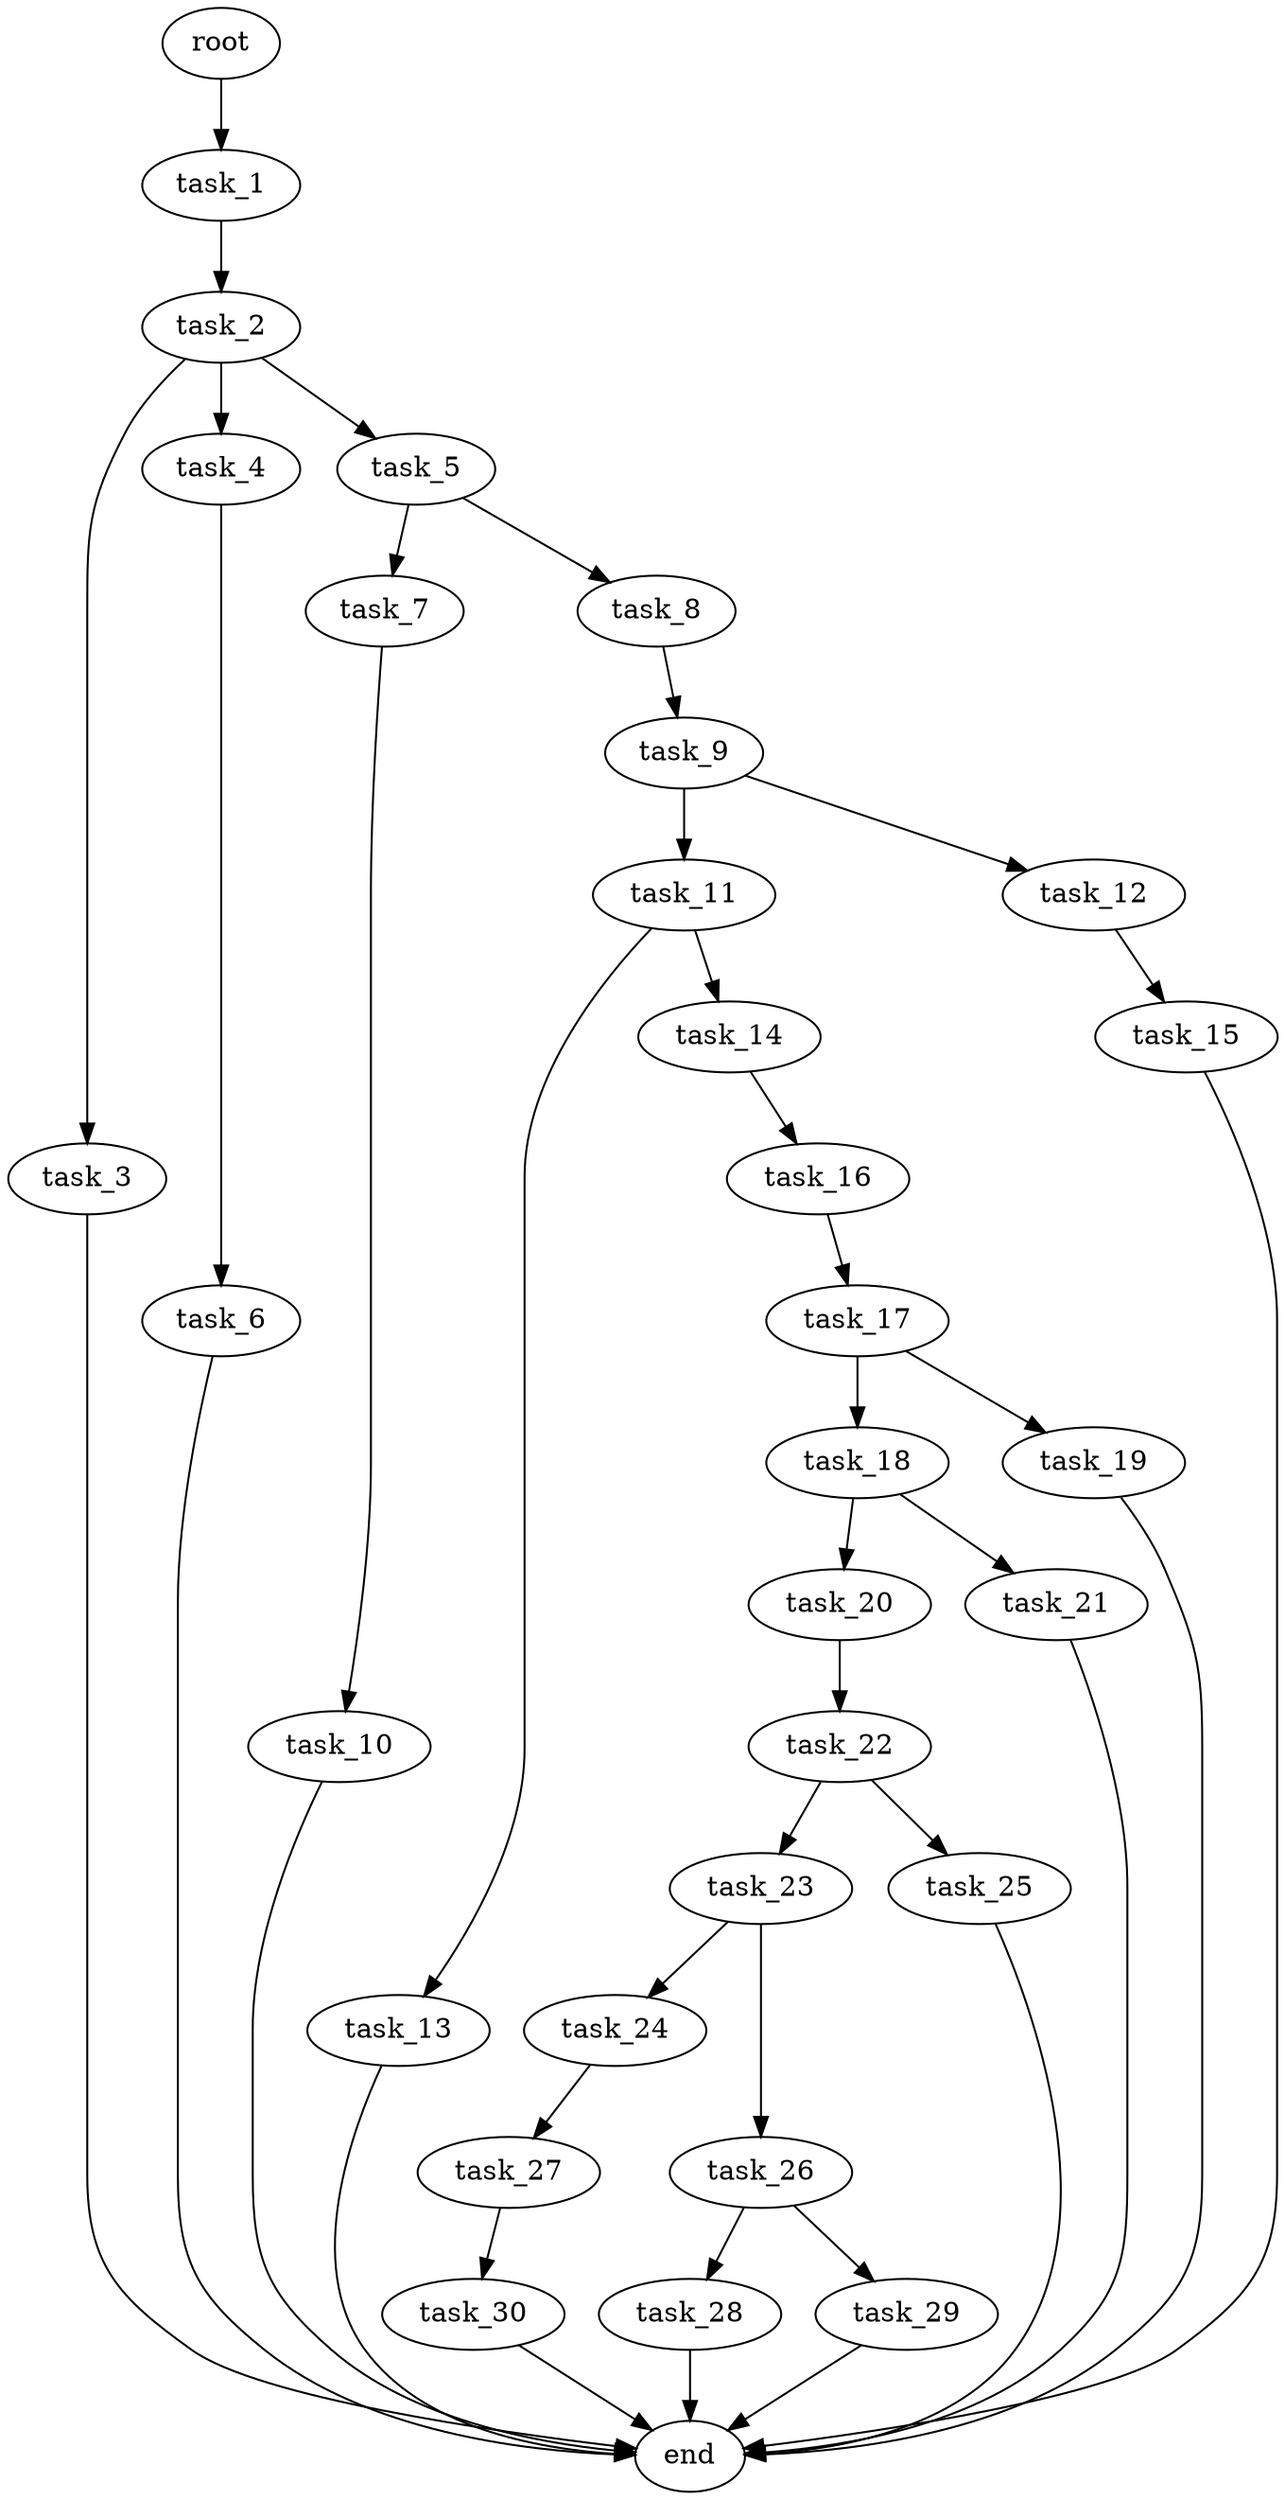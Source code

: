 digraph G {
  root [size="0.000000e+00"];
  task_1 [size="6.962003e+09"];
  task_2 [size="5.874053e+08"];
  task_3 [size="9.424727e+09"];
  task_4 [size="1.594795e+09"];
  task_5 [size="4.160861e+09"];
  task_6 [size="5.907912e+09"];
  task_7 [size="8.022846e+09"];
  task_8 [size="6.784253e+09"];
  task_9 [size="1.813424e+09"];
  task_10 [size="3.798128e+09"];
  task_11 [size="3.586631e+09"];
  task_12 [size="2.891335e+08"];
  task_13 [size="6.844957e+09"];
  task_14 [size="8.385526e+09"];
  task_15 [size="9.734472e+09"];
  task_16 [size="1.307423e+09"];
  task_17 [size="9.204059e+09"];
  task_18 [size="1.130262e+09"];
  task_19 [size="4.113431e+09"];
  task_20 [size="4.606773e+08"];
  task_21 [size="2.616867e+09"];
  task_22 [size="3.143065e+09"];
  task_23 [size="7.045977e+09"];
  task_24 [size="6.779611e+09"];
  task_25 [size="7.675520e+09"];
  task_26 [size="5.766913e+09"];
  task_27 [size="5.650557e+09"];
  task_28 [size="9.778978e+09"];
  task_29 [size="6.698774e+09"];
  task_30 [size="3.383668e+09"];
  end [size="0.000000e+00"];

  root -> task_1 [size="1.000000e-12"];
  task_1 -> task_2 [size="5.874053e+07"];
  task_2 -> task_3 [size="9.424727e+08"];
  task_2 -> task_4 [size="1.594795e+08"];
  task_2 -> task_5 [size="4.160861e+08"];
  task_3 -> end [size="1.000000e-12"];
  task_4 -> task_6 [size="5.907912e+08"];
  task_5 -> task_7 [size="8.022846e+08"];
  task_5 -> task_8 [size="6.784253e+08"];
  task_6 -> end [size="1.000000e-12"];
  task_7 -> task_10 [size="3.798128e+08"];
  task_8 -> task_9 [size="1.813424e+08"];
  task_9 -> task_11 [size="3.586631e+08"];
  task_9 -> task_12 [size="2.891335e+07"];
  task_10 -> end [size="1.000000e-12"];
  task_11 -> task_13 [size="6.844957e+08"];
  task_11 -> task_14 [size="8.385526e+08"];
  task_12 -> task_15 [size="9.734472e+08"];
  task_13 -> end [size="1.000000e-12"];
  task_14 -> task_16 [size="1.307423e+08"];
  task_15 -> end [size="1.000000e-12"];
  task_16 -> task_17 [size="9.204059e+08"];
  task_17 -> task_18 [size="1.130262e+08"];
  task_17 -> task_19 [size="4.113431e+08"];
  task_18 -> task_20 [size="4.606773e+07"];
  task_18 -> task_21 [size="2.616867e+08"];
  task_19 -> end [size="1.000000e-12"];
  task_20 -> task_22 [size="3.143065e+08"];
  task_21 -> end [size="1.000000e-12"];
  task_22 -> task_23 [size="7.045977e+08"];
  task_22 -> task_25 [size="7.675520e+08"];
  task_23 -> task_24 [size="6.779611e+08"];
  task_23 -> task_26 [size="5.766913e+08"];
  task_24 -> task_27 [size="5.650557e+08"];
  task_25 -> end [size="1.000000e-12"];
  task_26 -> task_28 [size="9.778978e+08"];
  task_26 -> task_29 [size="6.698774e+08"];
  task_27 -> task_30 [size="3.383668e+08"];
  task_28 -> end [size="1.000000e-12"];
  task_29 -> end [size="1.000000e-12"];
  task_30 -> end [size="1.000000e-12"];
}
